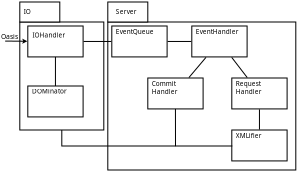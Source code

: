 <?xml version="1.0" encoding="UTF-8"?>
<dia:diagram xmlns:dia="http://www.lysator.liu.se/~alla/dia/">
  <dia:layer name="Background" visible="true" active="true">
    <dia:object type="UML - LargePackage" version="0" id="O0">
      <dia:attribute name="obj_pos">
        <dia:point val="66.6,49.6"/>
      </dia:attribute>
      <dia:attribute name="obj_bb">
        <dia:rectangle val="66.55,48.55;76.05,57.05"/>
      </dia:attribute>
      <dia:attribute name="meta">
        <dia:composite type="dict"/>
      </dia:attribute>
      <dia:attribute name="elem_corner">
        <dia:point val="66.6,49.6"/>
      </dia:attribute>
      <dia:attribute name="elem_width">
        <dia:real val="9.4"/>
      </dia:attribute>
      <dia:attribute name="elem_height">
        <dia:real val="7.4"/>
      </dia:attribute>
      <dia:attribute name="line_width">
        <dia:real val="0.048"/>
      </dia:attribute>
      <dia:attribute name="line_colour">
        <dia:color val="#000000"/>
      </dia:attribute>
      <dia:attribute name="fill_colour">
        <dia:color val="#ffffff"/>
      </dia:attribute>
      <dia:attribute name="text_colour">
        <dia:color val="#000000"/>
      </dia:attribute>
      <dia:attribute name="stereotype">
        <dia:string>##</dia:string>
      </dia:attribute>
      <dia:attribute name="name">
        <dia:string>##</dia:string>
      </dia:attribute>
    </dia:object>
    <dia:object type="UML - LargePackage" version="0" id="O1">
      <dia:attribute name="obj_pos">
        <dia:point val="62.2,49.6"/>
      </dia:attribute>
      <dia:attribute name="obj_bb">
        <dia:rectangle val="62.15,48.55;66.45,55.05"/>
      </dia:attribute>
      <dia:attribute name="meta">
        <dia:composite type="dict"/>
      </dia:attribute>
      <dia:attribute name="elem_corner">
        <dia:point val="62.2,49.6"/>
      </dia:attribute>
      <dia:attribute name="elem_width">
        <dia:real val="4.2"/>
      </dia:attribute>
      <dia:attribute name="elem_height">
        <dia:real val="5.4"/>
      </dia:attribute>
      <dia:attribute name="line_width">
        <dia:real val="0.048"/>
      </dia:attribute>
      <dia:attribute name="line_colour">
        <dia:color val="#000000"/>
      </dia:attribute>
      <dia:attribute name="fill_colour">
        <dia:color val="#ffffff"/>
      </dia:attribute>
      <dia:attribute name="text_colour">
        <dia:color val="#000000"/>
      </dia:attribute>
      <dia:attribute name="stereotype">
        <dia:string>##</dia:string>
      </dia:attribute>
      <dia:attribute name="name">
        <dia:string>##</dia:string>
      </dia:attribute>
    </dia:object>
    <dia:object type="Standard - Box" version="0" id="O2">
      <dia:attribute name="obj_pos">
        <dia:point val="62.6,49.8"/>
      </dia:attribute>
      <dia:attribute name="obj_bb">
        <dia:rectangle val="62.576,49.776;65.389,51.37"/>
      </dia:attribute>
      <dia:attribute name="elem_corner">
        <dia:point val="62.6,49.8"/>
      </dia:attribute>
      <dia:attribute name="elem_width">
        <dia:real val="2.765"/>
      </dia:attribute>
      <dia:attribute name="elem_height">
        <dia:real val="1.546"/>
      </dia:attribute>
      <dia:attribute name="border_width">
        <dia:real val="0.048"/>
      </dia:attribute>
      <dia:attribute name="show_background">
        <dia:boolean val="true"/>
      </dia:attribute>
    </dia:object>
    <dia:object type="Standard - Text" version="1" id="O3">
      <dia:attribute name="obj_pos">
        <dia:point val="62.829,50.37"/>
      </dia:attribute>
      <dia:attribute name="obj_bb">
        <dia:rectangle val="62.829,50.07;64.446,50.448"/>
      </dia:attribute>
      <dia:attribute name="text">
        <dia:composite type="text">
          <dia:attribute name="string">
            <dia:string>#IOHandler#</dia:string>
          </dia:attribute>
          <dia:attribute name="font">
            <dia:font family="sans" style="0" name="Helvetica"/>
          </dia:attribute>
          <dia:attribute name="height">
            <dia:real val="0.402"/>
          </dia:attribute>
          <dia:attribute name="pos">
            <dia:point val="62.829,50.37"/>
          </dia:attribute>
          <dia:attribute name="color">
            <dia:color val="#000000"/>
          </dia:attribute>
          <dia:attribute name="alignment">
            <dia:enum val="0"/>
          </dia:attribute>
        </dia:composite>
      </dia:attribute>
      <dia:attribute name="valign">
        <dia:enum val="3"/>
      </dia:attribute>
    </dia:object>
    <dia:object type="Standard - Box" version="0" id="O4">
      <dia:attribute name="obj_pos">
        <dia:point val="62.6,52.8"/>
      </dia:attribute>
      <dia:attribute name="obj_bb">
        <dia:rectangle val="62.576,52.776;65.389,54.37"/>
      </dia:attribute>
      <dia:attribute name="elem_corner">
        <dia:point val="62.6,52.8"/>
      </dia:attribute>
      <dia:attribute name="elem_width">
        <dia:real val="2.765"/>
      </dia:attribute>
      <dia:attribute name="elem_height">
        <dia:real val="1.546"/>
      </dia:attribute>
      <dia:attribute name="border_width">
        <dia:real val="0.048"/>
      </dia:attribute>
      <dia:attribute name="show_background">
        <dia:boolean val="true"/>
      </dia:attribute>
    </dia:object>
    <dia:object type="Standard - Text" version="1" id="O5">
      <dia:attribute name="obj_pos">
        <dia:point val="62.814,53.18"/>
      </dia:attribute>
      <dia:attribute name="obj_bb">
        <dia:rectangle val="62.814,52.88;64.539,53.257"/>
      </dia:attribute>
      <dia:attribute name="text">
        <dia:composite type="text">
          <dia:attribute name="string">
            <dia:string>#DOMinator#</dia:string>
          </dia:attribute>
          <dia:attribute name="font">
            <dia:font family="sans" style="0" name="Helvetica"/>
          </dia:attribute>
          <dia:attribute name="height">
            <dia:real val="0.402"/>
          </dia:attribute>
          <dia:attribute name="pos">
            <dia:point val="62.814,53.18"/>
          </dia:attribute>
          <dia:attribute name="color">
            <dia:color val="#000000"/>
          </dia:attribute>
          <dia:attribute name="alignment">
            <dia:enum val="0"/>
          </dia:attribute>
        </dia:composite>
      </dia:attribute>
      <dia:attribute name="valign">
        <dia:enum val="3"/>
      </dia:attribute>
    </dia:object>
    <dia:object type="Standard - Line" version="0" id="O6">
      <dia:attribute name="obj_pos">
        <dia:point val="63.982,51.346"/>
      </dia:attribute>
      <dia:attribute name="obj_bb">
        <dia:rectangle val="63.959,51.322;64.006,52.824"/>
      </dia:attribute>
      <dia:attribute name="conn_endpoints">
        <dia:point val="63.982,51.346"/>
        <dia:point val="63.982,52.8"/>
      </dia:attribute>
      <dia:attribute name="numcp">
        <dia:int val="1"/>
      </dia:attribute>
      <dia:attribute name="line_width">
        <dia:real val="0.048"/>
      </dia:attribute>
      <dia:connections>
        <dia:connection handle="0" to="O2" connection="6"/>
        <dia:connection handle="1" to="O4" connection="1"/>
      </dia:connections>
    </dia:object>
    <dia:object type="Standard - Box" version="0" id="O7">
      <dia:attribute name="obj_pos">
        <dia:point val="66.8,49.8"/>
      </dia:attribute>
      <dia:attribute name="obj_bb">
        <dia:rectangle val="66.776,49.776;69.589,51.37"/>
      </dia:attribute>
      <dia:attribute name="elem_corner">
        <dia:point val="66.8,49.8"/>
      </dia:attribute>
      <dia:attribute name="elem_width">
        <dia:real val="2.765"/>
      </dia:attribute>
      <dia:attribute name="elem_height">
        <dia:real val="1.546"/>
      </dia:attribute>
      <dia:attribute name="border_width">
        <dia:real val="0.048"/>
      </dia:attribute>
      <dia:attribute name="show_background">
        <dia:boolean val="true"/>
      </dia:attribute>
    </dia:object>
    <dia:object type="Standard - Text" version="1" id="O8">
      <dia:attribute name="obj_pos">
        <dia:point val="67,50.2"/>
      </dia:attribute>
      <dia:attribute name="obj_bb">
        <dia:rectangle val="67,49.9;68.978,50.278"/>
      </dia:attribute>
      <dia:attribute name="text">
        <dia:composite type="text">
          <dia:attribute name="string">
            <dia:string>#EventQueue#</dia:string>
          </dia:attribute>
          <dia:attribute name="font">
            <dia:font family="sans" style="0" name="Helvetica"/>
          </dia:attribute>
          <dia:attribute name="height">
            <dia:real val="0.402"/>
          </dia:attribute>
          <dia:attribute name="pos">
            <dia:point val="67,50.2"/>
          </dia:attribute>
          <dia:attribute name="color">
            <dia:color val="#000000"/>
          </dia:attribute>
          <dia:attribute name="alignment">
            <dia:enum val="0"/>
          </dia:attribute>
        </dia:composite>
      </dia:attribute>
      <dia:attribute name="valign">
        <dia:enum val="3"/>
      </dia:attribute>
    </dia:object>
    <dia:object type="Standard - Line" version="0" id="O9">
      <dia:attribute name="obj_pos">
        <dia:point val="65.387,50.573"/>
      </dia:attribute>
      <dia:attribute name="obj_bb">
        <dia:rectangle val="65.364,50.549;66.801,50.597"/>
      </dia:attribute>
      <dia:attribute name="conn_endpoints">
        <dia:point val="65.387,50.573"/>
        <dia:point val="66.778,50.573"/>
      </dia:attribute>
      <dia:attribute name="numcp">
        <dia:int val="1"/>
      </dia:attribute>
      <dia:attribute name="line_width">
        <dia:real val="0.048"/>
      </dia:attribute>
      <dia:connections>
        <dia:connection handle="0" to="O2" connection="8"/>
        <dia:connection handle="1" to="O7" connection="8"/>
      </dia:connections>
    </dia:object>
    <dia:object type="Standard - Box" version="0" id="O10">
      <dia:attribute name="obj_pos">
        <dia:point val="70.8,49.8"/>
      </dia:attribute>
      <dia:attribute name="obj_bb">
        <dia:rectangle val="70.776,49.776;73.589,51.37"/>
      </dia:attribute>
      <dia:attribute name="elem_corner">
        <dia:point val="70.8,49.8"/>
      </dia:attribute>
      <dia:attribute name="elem_width">
        <dia:real val="2.765"/>
      </dia:attribute>
      <dia:attribute name="elem_height">
        <dia:real val="1.546"/>
      </dia:attribute>
      <dia:attribute name="border_width">
        <dia:real val="0.048"/>
      </dia:attribute>
      <dia:attribute name="show_background">
        <dia:boolean val="true"/>
      </dia:attribute>
    </dia:object>
    <dia:object type="Standard - Text" version="1" id="O11">
      <dia:attribute name="obj_pos">
        <dia:point val="71,50.2"/>
      </dia:attribute>
      <dia:attribute name="obj_bb">
        <dia:rectangle val="71,49.9;73.19,50.278"/>
      </dia:attribute>
      <dia:attribute name="text">
        <dia:composite type="text">
          <dia:attribute name="string">
            <dia:string>#EventHandler#</dia:string>
          </dia:attribute>
          <dia:attribute name="font">
            <dia:font family="sans" style="0" name="Helvetica"/>
          </dia:attribute>
          <dia:attribute name="height">
            <dia:real val="0.402"/>
          </dia:attribute>
          <dia:attribute name="pos">
            <dia:point val="71,50.2"/>
          </dia:attribute>
          <dia:attribute name="color">
            <dia:color val="#000000"/>
          </dia:attribute>
          <dia:attribute name="alignment">
            <dia:enum val="0"/>
          </dia:attribute>
        </dia:composite>
      </dia:attribute>
      <dia:attribute name="valign">
        <dia:enum val="3"/>
      </dia:attribute>
    </dia:object>
    <dia:object type="Standard - Box" version="0" id="O12">
      <dia:attribute name="obj_pos">
        <dia:point val="68.6,52.4"/>
      </dia:attribute>
      <dia:attribute name="obj_bb">
        <dia:rectangle val="68.576,52.376;71.389,53.97"/>
      </dia:attribute>
      <dia:attribute name="elem_corner">
        <dia:point val="68.6,52.4"/>
      </dia:attribute>
      <dia:attribute name="elem_width">
        <dia:real val="2.765"/>
      </dia:attribute>
      <dia:attribute name="elem_height">
        <dia:real val="1.546"/>
      </dia:attribute>
      <dia:attribute name="border_width">
        <dia:real val="0.048"/>
      </dia:attribute>
      <dia:attribute name="show_background">
        <dia:boolean val="true"/>
      </dia:attribute>
    </dia:object>
    <dia:object type="Standard - Box" version="0" id="O13">
      <dia:attribute name="obj_pos">
        <dia:point val="72.8,52.4"/>
      </dia:attribute>
      <dia:attribute name="obj_bb">
        <dia:rectangle val="72.776,52.376;75.589,53.97"/>
      </dia:attribute>
      <dia:attribute name="elem_corner">
        <dia:point val="72.8,52.4"/>
      </dia:attribute>
      <dia:attribute name="elem_width">
        <dia:real val="2.765"/>
      </dia:attribute>
      <dia:attribute name="elem_height">
        <dia:real val="1.546"/>
      </dia:attribute>
      <dia:attribute name="border_width">
        <dia:real val="0.048"/>
      </dia:attribute>
      <dia:attribute name="show_background">
        <dia:boolean val="true"/>
      </dia:attribute>
    </dia:object>
    <dia:object type="Standard - Line" version="0" id="O14">
      <dia:attribute name="obj_pos">
        <dia:point val="72.794,51.368"/>
      </dia:attribute>
      <dia:attribute name="obj_bb">
        <dia:rectangle val="72.76,51.334;73.604,52.412"/>
      </dia:attribute>
      <dia:attribute name="conn_endpoints">
        <dia:point val="72.794,51.368"/>
        <dia:point val="73.571,52.378"/>
      </dia:attribute>
      <dia:attribute name="numcp">
        <dia:int val="1"/>
      </dia:attribute>
      <dia:attribute name="line_width">
        <dia:real val="0.048"/>
      </dia:attribute>
      <dia:connections>
        <dia:connection handle="0" to="O10" connection="8"/>
        <dia:connection handle="1" to="O13" connection="8"/>
      </dia:connections>
    </dia:object>
    <dia:object type="Standard - Line" version="0" id="O15">
      <dia:attribute name="obj_pos">
        <dia:point val="71.51,51.368"/>
      </dia:attribute>
      <dia:attribute name="obj_bb">
        <dia:rectangle val="70.621,51.334;71.543,52.412"/>
      </dia:attribute>
      <dia:attribute name="conn_endpoints">
        <dia:point val="71.51,51.368"/>
        <dia:point val="70.655,52.378"/>
      </dia:attribute>
      <dia:attribute name="numcp">
        <dia:int val="1"/>
      </dia:attribute>
      <dia:attribute name="line_width">
        <dia:real val="0.048"/>
      </dia:attribute>
      <dia:connections>
        <dia:connection handle="0" to="O10" connection="8"/>
        <dia:connection handle="1" to="O12" connection="8"/>
      </dia:connections>
    </dia:object>
    <dia:object type="Standard - Line" version="0" id="O16">
      <dia:attribute name="obj_pos">
        <dia:point val="69.573,50.573"/>
      </dia:attribute>
      <dia:attribute name="obj_bb">
        <dia:rectangle val="69.549,50.549;70.816,50.597"/>
      </dia:attribute>
      <dia:attribute name="conn_endpoints">
        <dia:point val="69.573,50.573"/>
        <dia:point val="70.792,50.573"/>
      </dia:attribute>
      <dia:attribute name="numcp">
        <dia:int val="1"/>
      </dia:attribute>
      <dia:attribute name="line_width">
        <dia:real val="0.048"/>
      </dia:attribute>
      <dia:connections>
        <dia:connection handle="0" to="O7" connection="8"/>
        <dia:connection handle="1" to="O10" connection="8"/>
      </dia:connections>
    </dia:object>
    <dia:object type="Standard - Text" version="1" id="O17">
      <dia:attribute name="obj_pos">
        <dia:point val="73,52.8"/>
      </dia:attribute>
      <dia:attribute name="obj_bb">
        <dia:rectangle val="73,52.5;74.305,53.28"/>
      </dia:attribute>
      <dia:attribute name="text">
        <dia:composite type="text">
          <dia:attribute name="string">
            <dia:string>#Request
Handler#</dia:string>
          </dia:attribute>
          <dia:attribute name="font">
            <dia:font family="sans" style="0" name="Helvetica"/>
          </dia:attribute>
          <dia:attribute name="height">
            <dia:real val="0.402"/>
          </dia:attribute>
          <dia:attribute name="pos">
            <dia:point val="73,52.8"/>
          </dia:attribute>
          <dia:attribute name="color">
            <dia:color val="#000000"/>
          </dia:attribute>
          <dia:attribute name="alignment">
            <dia:enum val="0"/>
          </dia:attribute>
        </dia:composite>
      </dia:attribute>
      <dia:attribute name="valign">
        <dia:enum val="3"/>
      </dia:attribute>
    </dia:object>
    <dia:object type="Standard - Text" version="1" id="O18">
      <dia:attribute name="obj_pos">
        <dia:point val="68.8,52.8"/>
      </dia:attribute>
      <dia:attribute name="obj_bb">
        <dia:rectangle val="68.8,52.5;70.07,53.28"/>
      </dia:attribute>
      <dia:attribute name="text">
        <dia:composite type="text">
          <dia:attribute name="string">
            <dia:string>#Commit
Handler#</dia:string>
          </dia:attribute>
          <dia:attribute name="font">
            <dia:font family="sans" style="0" name="Helvetica"/>
          </dia:attribute>
          <dia:attribute name="height">
            <dia:real val="0.402"/>
          </dia:attribute>
          <dia:attribute name="pos">
            <dia:point val="68.8,52.8"/>
          </dia:attribute>
          <dia:attribute name="color">
            <dia:color val="#000000"/>
          </dia:attribute>
          <dia:attribute name="alignment">
            <dia:enum val="0"/>
          </dia:attribute>
        </dia:composite>
      </dia:attribute>
      <dia:attribute name="valign">
        <dia:enum val="3"/>
      </dia:attribute>
    </dia:object>
    <dia:object type="Standard - Box" version="0" id="O19">
      <dia:attribute name="obj_pos">
        <dia:point val="72.8,55"/>
      </dia:attribute>
      <dia:attribute name="obj_bb">
        <dia:rectangle val="72.776,54.976;75.589,56.57"/>
      </dia:attribute>
      <dia:attribute name="elem_corner">
        <dia:point val="72.8,55"/>
      </dia:attribute>
      <dia:attribute name="elem_width">
        <dia:real val="2.765"/>
      </dia:attribute>
      <dia:attribute name="elem_height">
        <dia:real val="1.546"/>
      </dia:attribute>
      <dia:attribute name="border_width">
        <dia:real val="0.048"/>
      </dia:attribute>
      <dia:attribute name="show_background">
        <dia:boolean val="true"/>
      </dia:attribute>
    </dia:object>
    <dia:object type="Standard - Text" version="1" id="O20">
      <dia:attribute name="obj_pos">
        <dia:point val="73,55.4"/>
      </dia:attribute>
      <dia:attribute name="obj_bb">
        <dia:rectangle val="73,55.1;74.3,55.477"/>
      </dia:attribute>
      <dia:attribute name="text">
        <dia:composite type="text">
          <dia:attribute name="string">
            <dia:string>#XMLifier#</dia:string>
          </dia:attribute>
          <dia:attribute name="font">
            <dia:font family="sans" style="0" name="Helvetica"/>
          </dia:attribute>
          <dia:attribute name="height">
            <dia:real val="0.402"/>
          </dia:attribute>
          <dia:attribute name="pos">
            <dia:point val="73,55.4"/>
          </dia:attribute>
          <dia:attribute name="color">
            <dia:color val="#000000"/>
          </dia:attribute>
          <dia:attribute name="alignment">
            <dia:enum val="0"/>
          </dia:attribute>
        </dia:composite>
      </dia:attribute>
      <dia:attribute name="valign">
        <dia:enum val="3"/>
      </dia:attribute>
    </dia:object>
    <dia:object type="Standard - Line" version="0" id="O21">
      <dia:attribute name="obj_pos">
        <dia:point val="74.182,53.968"/>
      </dia:attribute>
      <dia:attribute name="obj_bb">
        <dia:rectangle val="74.159,53.944;74.206,55.002"/>
      </dia:attribute>
      <dia:attribute name="conn_endpoints">
        <dia:point val="74.182,53.968"/>
        <dia:point val="74.182,54.978"/>
      </dia:attribute>
      <dia:attribute name="numcp">
        <dia:int val="1"/>
      </dia:attribute>
      <dia:attribute name="line_width">
        <dia:real val="0.048"/>
      </dia:attribute>
      <dia:connections>
        <dia:connection handle="0" to="O13" connection="8"/>
        <dia:connection handle="1" to="O19" connection="8"/>
      </dia:connections>
    </dia:object>
    <dia:object type="Standard - Line" version="0" id="O22">
      <dia:attribute name="obj_pos">
        <dia:point val="69.982,53.946"/>
      </dia:attribute>
      <dia:attribute name="obj_bb">
        <dia:rectangle val="69.959,53.922;70.009,55.832"/>
      </dia:attribute>
      <dia:attribute name="conn_endpoints">
        <dia:point val="69.982,53.946"/>
        <dia:point val="69.985,55.809"/>
      </dia:attribute>
      <dia:attribute name="numcp">
        <dia:int val="1"/>
      </dia:attribute>
      <dia:attribute name="line_width">
        <dia:real val="0.048"/>
      </dia:attribute>
      <dia:connections>
        <dia:connection handle="0" to="O12" connection="6"/>
      </dia:connections>
    </dia:object>
    <dia:object type="Standard - Text" version="1" id="O23">
      <dia:attribute name="obj_pos">
        <dia:point val="67.2,55.6"/>
      </dia:attribute>
      <dia:attribute name="obj_bb">
        <dia:rectangle val="67.2,55.3;67.2,55.678"/>
      </dia:attribute>
      <dia:attribute name="text">
        <dia:composite type="text">
          <dia:attribute name="string">
            <dia:string>##</dia:string>
          </dia:attribute>
          <dia:attribute name="font">
            <dia:font family="sans" style="0" name="Helvetica"/>
          </dia:attribute>
          <dia:attribute name="height">
            <dia:real val="0.402"/>
          </dia:attribute>
          <dia:attribute name="pos">
            <dia:point val="67.2,55.6"/>
          </dia:attribute>
          <dia:attribute name="color">
            <dia:color val="#000000"/>
          </dia:attribute>
          <dia:attribute name="alignment">
            <dia:enum val="0"/>
          </dia:attribute>
        </dia:composite>
      </dia:attribute>
      <dia:attribute name="valign">
        <dia:enum val="3"/>
      </dia:attribute>
    </dia:object>
    <dia:object type="Standard - Text" version="1" id="O24">
      <dia:attribute name="obj_pos">
        <dia:point val="62.4,49.2"/>
      </dia:attribute>
      <dia:attribute name="obj_bb">
        <dia:rectangle val="62.4,48.9;62.748,49.278"/>
      </dia:attribute>
      <dia:attribute name="text">
        <dia:composite type="text">
          <dia:attribute name="string">
            <dia:string>#IO#</dia:string>
          </dia:attribute>
          <dia:attribute name="font">
            <dia:font family="sans" style="0" name="Helvetica"/>
          </dia:attribute>
          <dia:attribute name="height">
            <dia:real val="0.402"/>
          </dia:attribute>
          <dia:attribute name="pos">
            <dia:point val="62.4,49.2"/>
          </dia:attribute>
          <dia:attribute name="color">
            <dia:color val="#000000"/>
          </dia:attribute>
          <dia:attribute name="alignment">
            <dia:enum val="0"/>
          </dia:attribute>
        </dia:composite>
      </dia:attribute>
      <dia:attribute name="valign">
        <dia:enum val="3"/>
      </dia:attribute>
    </dia:object>
    <dia:object type="Standard - Text" version="1" id="O25">
      <dia:attribute name="obj_pos">
        <dia:point val="67,49.2"/>
      </dia:attribute>
      <dia:attribute name="obj_bb">
        <dia:rectangle val="67,48.9;68.055,49.278"/>
      </dia:attribute>
      <dia:attribute name="text">
        <dia:composite type="text">
          <dia:attribute name="string">
            <dia:string>#Server#</dia:string>
          </dia:attribute>
          <dia:attribute name="font">
            <dia:font family="sans" style="0" name="Helvetica"/>
          </dia:attribute>
          <dia:attribute name="height">
            <dia:real val="0.402"/>
          </dia:attribute>
          <dia:attribute name="pos">
            <dia:point val="67,49.2"/>
          </dia:attribute>
          <dia:attribute name="color">
            <dia:color val="#000000"/>
          </dia:attribute>
          <dia:attribute name="alignment">
            <dia:enum val="0"/>
          </dia:attribute>
        </dia:composite>
      </dia:attribute>
      <dia:attribute name="valign">
        <dia:enum val="3"/>
      </dia:attribute>
    </dia:object>
    <dia:object type="Standard - ZigZagLine" version="1" id="O26">
      <dia:attribute name="obj_pos">
        <dia:point val="72.8,55.773"/>
      </dia:attribute>
      <dia:attribute name="obj_bb">
        <dia:rectangle val="64.276,54.976;72.824,55.824"/>
      </dia:attribute>
      <dia:attribute name="orth_points">
        <dia:point val="72.8,55.773"/>
        <dia:point val="72.8,55.8"/>
        <dia:point val="64.3,55.8"/>
        <dia:point val="64.3,55"/>
      </dia:attribute>
      <dia:attribute name="orth_orient">
        <dia:enum val="1"/>
        <dia:enum val="0"/>
        <dia:enum val="1"/>
      </dia:attribute>
      <dia:attribute name="autorouting">
        <dia:boolean val="false"/>
      </dia:attribute>
      <dia:attribute name="line_width">
        <dia:real val="0.048"/>
      </dia:attribute>
      <dia:connections>
        <dia:connection handle="0" to="O19" connection="3"/>
        <dia:connection handle="1" to="O1" connection="6"/>
      </dia:connections>
    </dia:object>
    <dia:object type="Standard - Line" version="0" id="O27">
      <dia:attribute name="obj_pos">
        <dia:point val="61.468,50.554"/>
      </dia:attribute>
      <dia:attribute name="obj_bb">
        <dia:rectangle val="61.443,50.43;62.632,50.692"/>
      </dia:attribute>
      <dia:attribute name="conn_endpoints">
        <dia:point val="61.468,50.554"/>
        <dia:point val="62.577,50.563"/>
      </dia:attribute>
      <dia:attribute name="numcp">
        <dia:int val="1"/>
      </dia:attribute>
      <dia:attribute name="line_width">
        <dia:real val="0.05"/>
      </dia:attribute>
      <dia:attribute name="end_arrow">
        <dia:enum val="22"/>
      </dia:attribute>
      <dia:attribute name="end_arrow_length">
        <dia:real val="0.15"/>
      </dia:attribute>
      <dia:attribute name="end_arrow_width">
        <dia:real val="0.15"/>
      </dia:attribute>
      <dia:connections>
        <dia:connection handle="1" to="O2" connection="8"/>
      </dia:connections>
    </dia:object>
    <dia:object type="Standard - Text" version="1" id="O28">
      <dia:attribute name="obj_pos">
        <dia:point val="61.26,50.45"/>
      </dia:attribute>
      <dia:attribute name="obj_bb">
        <dia:rectangle val="61.26,50.135;62.185,50.53"/>
      </dia:attribute>
      <dia:attribute name="text">
        <dia:composite type="text">
          <dia:attribute name="string">
            <dia:string>#Oasis#</dia:string>
          </dia:attribute>
          <dia:attribute name="font">
            <dia:font family="sans" style="0" name="Helvetica"/>
          </dia:attribute>
          <dia:attribute name="height">
            <dia:real val="0.423"/>
          </dia:attribute>
          <dia:attribute name="pos">
            <dia:point val="61.26,50.45"/>
          </dia:attribute>
          <dia:attribute name="color">
            <dia:color val="#000000"/>
          </dia:attribute>
          <dia:attribute name="alignment">
            <dia:enum val="0"/>
          </dia:attribute>
        </dia:composite>
      </dia:attribute>
      <dia:attribute name="valign">
        <dia:enum val="3"/>
      </dia:attribute>
    </dia:object>
  </dia:layer>
</dia:diagram>
